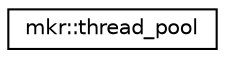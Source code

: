 digraph "Graphical Class Hierarchy"
{
 // LATEX_PDF_SIZE
  edge [fontname="Helvetica",fontsize="10",labelfontname="Helvetica",labelfontsize="10"];
  node [fontname="Helvetica",fontsize="10",shape=record];
  rankdir="LR";
  Node0 [label="mkr::thread_pool",height=0.2,width=0.4,color="black", fillcolor="white", style="filled",URL="$classmkr_1_1thread__pool.html",tooltip=" "];
}
